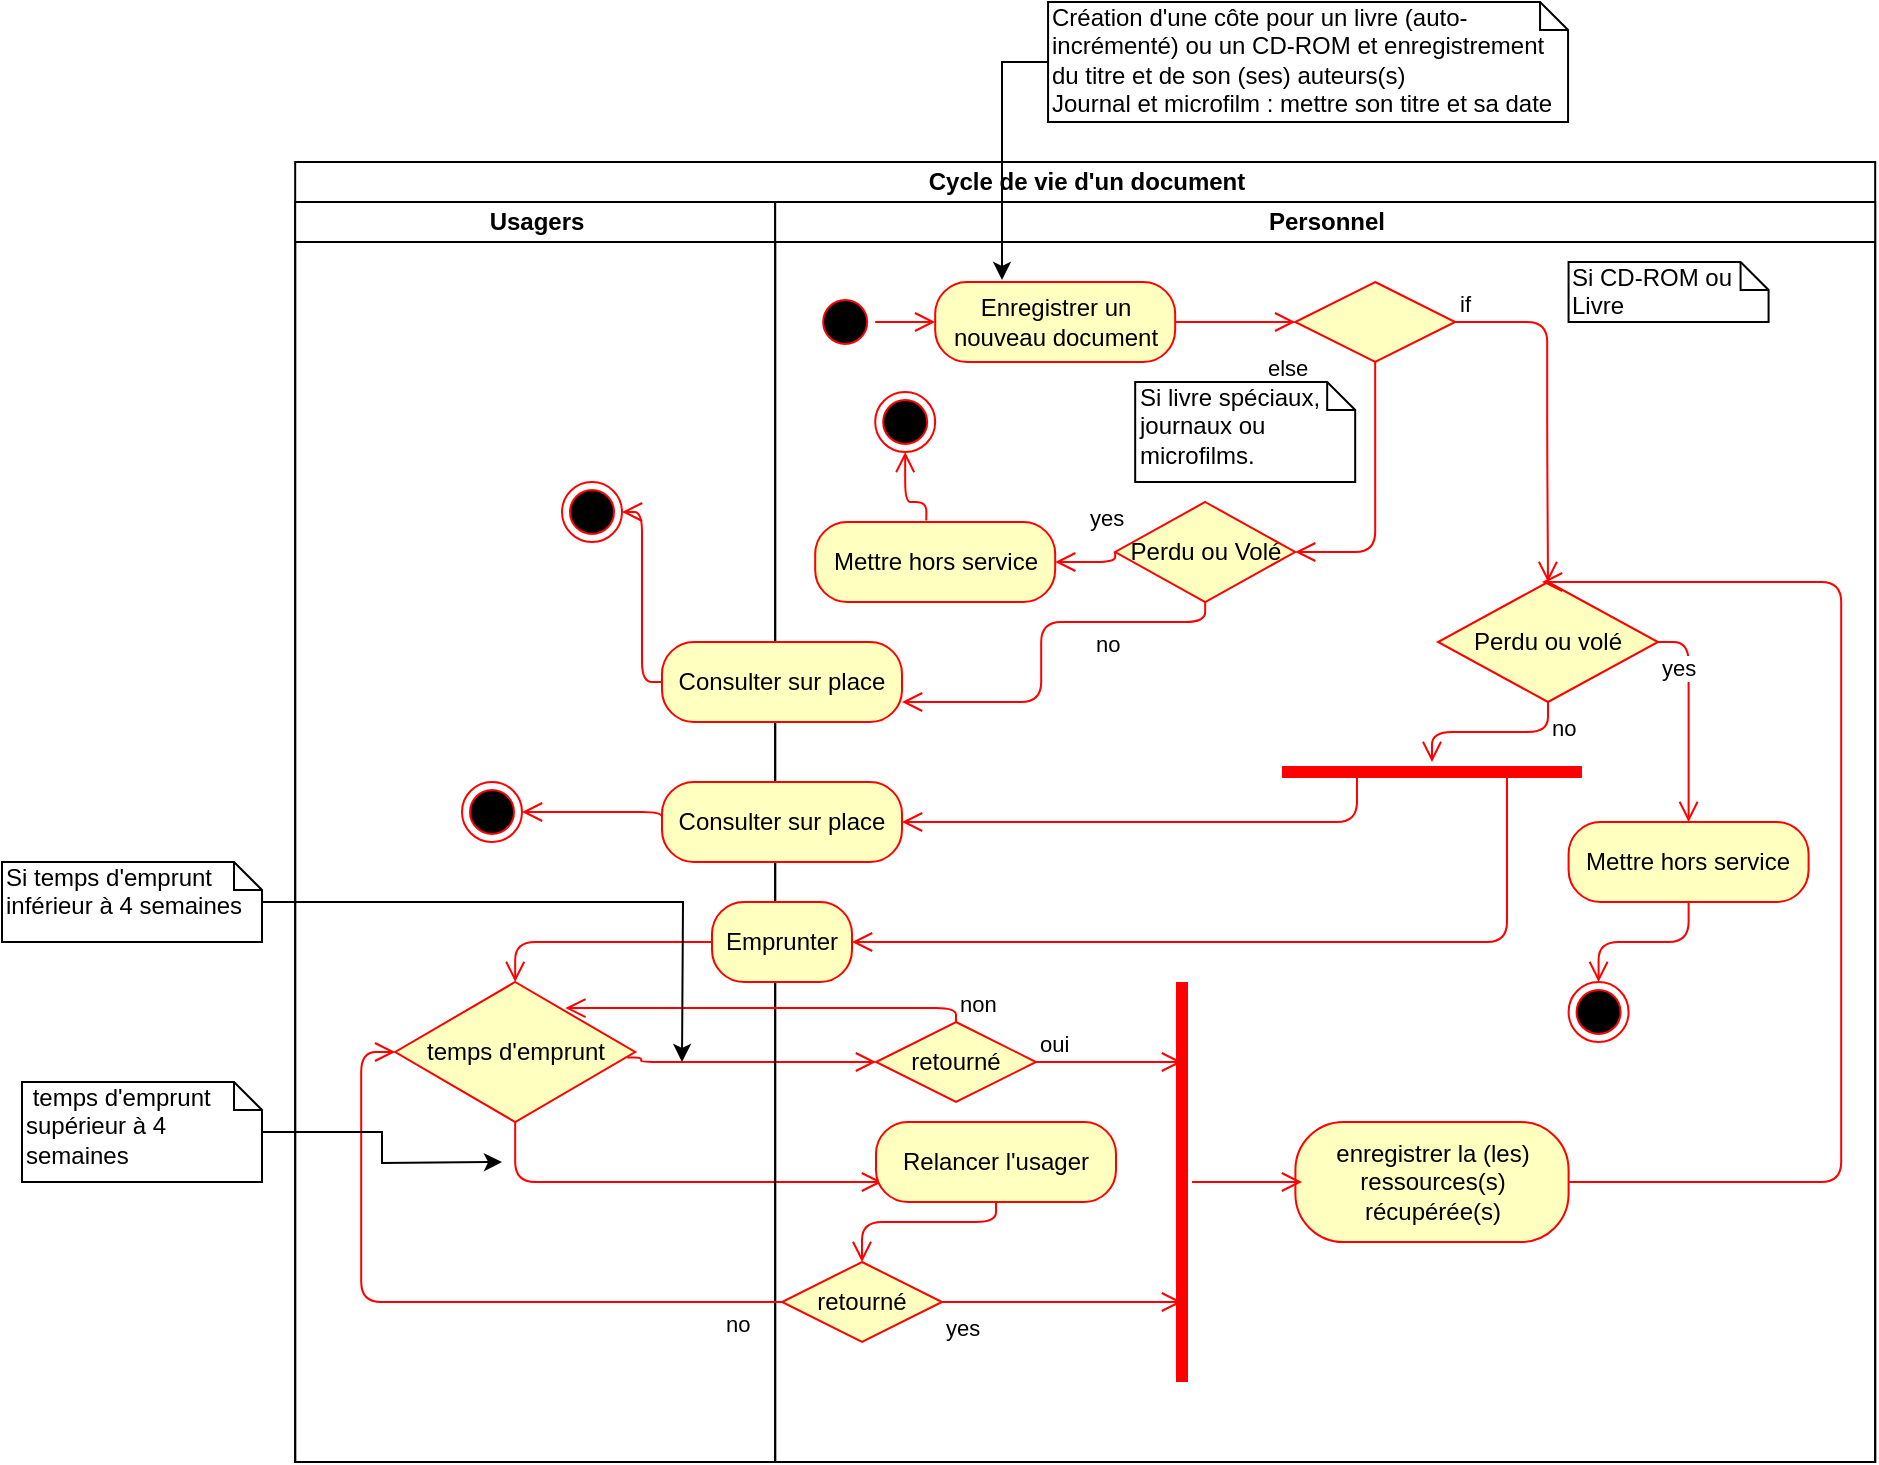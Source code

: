 <mxfile version="12.6.5" type="device"><diagram id="YmKgkY_71gBjahyqpmFD" name="Page-1"><mxGraphModel dx="1808" dy="567" grid="1" gridSize="10" guides="1" tooltips="1" connect="1" arrows="1" fold="1" page="1" pageScale="1" pageWidth="827" pageHeight="1169" math="0" shadow="0"><root><mxCell id="0"/><mxCell id="1" parent="0"/><mxCell id="Fu8c4u0lSfd9_oBBU-mz-1" value="Cycle de vie d'un document" style="swimlane;html=1;childLayout=stackLayout;resizeParent=1;resizeParentMax=0;startSize=20;" vertex="1" parent="1"><mxGeometry x="-93.41" y="90" width="790" height="650" as="geometry"/></mxCell><mxCell id="Fu8c4u0lSfd9_oBBU-mz-18" value="" style="edgeStyle=orthogonalEdgeStyle;html=1;verticalAlign=bottom;endArrow=open;endSize=8;strokeColor=#ff0000;entryX=0.5;entryY=0;entryDx=0;entryDy=0;" edge="1" source="Fu8c4u0lSfd9_oBBU-mz-17" parent="Fu8c4u0lSfd9_oBBU-mz-1" target="Fu8c4u0lSfd9_oBBU-mz-24"><mxGeometry relative="1" as="geometry"><mxPoint x="340" y="190" as="targetPoint"/></mxGeometry></mxCell><mxCell id="Fu8c4u0lSfd9_oBBU-mz-2" value="Usagers" style="swimlane;html=1;startSize=20;" vertex="1" parent="Fu8c4u0lSfd9_oBBU-mz-1"><mxGeometry y="20" width="240" height="630" as="geometry"/></mxCell><mxCell id="Fu8c4u0lSfd9_oBBU-mz-24" value="" style="ellipse;html=1;shape=endState;fillColor=#000000;strokeColor=#ff0000;direction=south;" vertex="1" parent="Fu8c4u0lSfd9_oBBU-mz-2"><mxGeometry x="133.41" y="140" width="30" height="30" as="geometry"/></mxCell><mxCell id="Fu8c4u0lSfd9_oBBU-mz-33" value="" style="ellipse;html=1;shape=endState;fillColor=#000000;strokeColor=#ff0000;" vertex="1" parent="Fu8c4u0lSfd9_oBBU-mz-2"><mxGeometry x="83.41" y="290" width="30" height="30" as="geometry"/></mxCell><mxCell id="Fu8c4u0lSfd9_oBBU-mz-53" value="temps d'emprunt" style="rhombus;whiteSpace=wrap;html=1;fillColor=#ffffc0;strokeColor=#ff0000;" vertex="1" parent="Fu8c4u0lSfd9_oBBU-mz-2"><mxGeometry x="50" y="390" width="120" height="70" as="geometry"/></mxCell><mxCell id="Fu8c4u0lSfd9_oBBU-mz-55" value="" style="edgeStyle=orthogonalEdgeStyle;html=1;align=left;verticalAlign=top;endArrow=open;endSize=8;strokeColor=#ff0000;exitX=0.5;exitY=1;exitDx=0;exitDy=0;" edge="1" source="Fu8c4u0lSfd9_oBBU-mz-53" parent="Fu8c4u0lSfd9_oBBU-mz-2"><mxGeometry x="-1" relative="1" as="geometry"><mxPoint x="293.41" y="490" as="targetPoint"/><Array as="points"><mxPoint x="110" y="490"/></Array></mxGeometry></mxCell><mxCell id="Fu8c4u0lSfd9_oBBU-mz-31" value="" style="edgeStyle=orthogonalEdgeStyle;html=1;verticalAlign=bottom;endArrow=open;endSize=8;strokeColor=#ff0000;exitX=0;exitY=0.5;exitDx=0;exitDy=0;entryX=0.5;entryY=0;entryDx=0;entryDy=0;" edge="1" source="Fu8c4u0lSfd9_oBBU-mz-30" parent="Fu8c4u0lSfd9_oBBU-mz-1" target="Fu8c4u0lSfd9_oBBU-mz-53"><mxGeometry relative="1" as="geometry"><mxPoint x="163.41" y="390" as="targetPoint"/><Array as="points"><mxPoint x="110" y="390"/></Array></mxGeometry></mxCell><mxCell id="Fu8c4u0lSfd9_oBBU-mz-54" value="" style="edgeStyle=orthogonalEdgeStyle;html=1;align=left;verticalAlign=bottom;endArrow=open;endSize=8;strokeColor=#ff0000;exitX=0.967;exitY=0.54;exitDx=0;exitDy=0;exitPerimeter=0;entryX=0;entryY=0.5;entryDx=0;entryDy=0;" edge="1" source="Fu8c4u0lSfd9_oBBU-mz-53" parent="Fu8c4u0lSfd9_oBBU-mz-1" target="Fu8c4u0lSfd9_oBBU-mz-65"><mxGeometry x="-1" relative="1" as="geometry"><mxPoint x="313.41" y="448" as="targetPoint"/><mxPoint x="173.41" y="440" as="sourcePoint"/><Array as="points"><mxPoint x="173" y="448"/><mxPoint x="173" y="450"/></Array></mxGeometry></mxCell><mxCell id="Fu8c4u0lSfd9_oBBU-mz-3" value="Personnel" style="swimlane;html=1;startSize=20;" vertex="1" parent="Fu8c4u0lSfd9_oBBU-mz-1"><mxGeometry x="240" y="20" width="550" height="630" as="geometry"/></mxCell><mxCell id="Fu8c4u0lSfd9_oBBU-mz-5" value="" style="ellipse;html=1;shape=startState;fillColor=#000000;strokeColor=#ff0000;" vertex="1" parent="Fu8c4u0lSfd9_oBBU-mz-3"><mxGeometry x="20" y="45" width="30" height="30" as="geometry"/></mxCell><mxCell id="Fu8c4u0lSfd9_oBBU-mz-6" value="" style="edgeStyle=orthogonalEdgeStyle;html=1;verticalAlign=bottom;endArrow=open;endSize=8;strokeColor=#ff0000;entryX=0;entryY=0.5;entryDx=0;entryDy=0;" edge="1" source="Fu8c4u0lSfd9_oBBU-mz-5" parent="Fu8c4u0lSfd9_oBBU-mz-3" target="Fu8c4u0lSfd9_oBBU-mz-7"><mxGeometry relative="1" as="geometry"><mxPoint x="35" y="120" as="targetPoint"/></mxGeometry></mxCell><mxCell id="Fu8c4u0lSfd9_oBBU-mz-7" value="Enregistrer un nouveau document" style="rounded=1;whiteSpace=wrap;html=1;arcSize=40;fontColor=#000000;fillColor=#ffffc0;strokeColor=#ff0000;" vertex="1" parent="Fu8c4u0lSfd9_oBBU-mz-3"><mxGeometry x="80" y="40" width="120" height="40" as="geometry"/></mxCell><mxCell id="Fu8c4u0lSfd9_oBBU-mz-8" value="" style="edgeStyle=orthogonalEdgeStyle;html=1;verticalAlign=bottom;endArrow=open;endSize=8;strokeColor=#ff0000;exitX=1;exitY=0.5;exitDx=0;exitDy=0;" edge="1" source="Fu8c4u0lSfd9_oBBU-mz-7" parent="Fu8c4u0lSfd9_oBBU-mz-3"><mxGeometry relative="1" as="geometry"><mxPoint x="260" y="60" as="targetPoint"/><Array as="points"><mxPoint x="220" y="60"/><mxPoint x="220" y="60"/></Array></mxGeometry></mxCell><mxCell id="Fu8c4u0lSfd9_oBBU-mz-9" value="" style="rhombus;whiteSpace=wrap;html=1;fillColor=#ffffc0;strokeColor=#ff0000;" vertex="1" parent="Fu8c4u0lSfd9_oBBU-mz-3"><mxGeometry x="260" y="40" width="80" height="40" as="geometry"/></mxCell><mxCell id="Fu8c4u0lSfd9_oBBU-mz-10" value="if" style="edgeStyle=orthogonalEdgeStyle;html=1;align=left;verticalAlign=bottom;endArrow=open;endSize=8;strokeColor=#ff0000;exitX=1;exitY=0.5;exitDx=0;exitDy=0;entryX=0.5;entryY=0;entryDx=0;entryDy=0;" edge="1" source="Fu8c4u0lSfd9_oBBU-mz-9" parent="Fu8c4u0lSfd9_oBBU-mz-3" target="Fu8c4u0lSfd9_oBBU-mz-43"><mxGeometry x="-1" relative="1" as="geometry"><mxPoint x="380" y="120" as="targetPoint"/><mxPoint x="350" y="60" as="sourcePoint"/><Array as="points"><mxPoint x="386" y="60"/><mxPoint x="386" y="120"/></Array></mxGeometry></mxCell><mxCell id="Fu8c4u0lSfd9_oBBU-mz-11" value="else" style="edgeStyle=orthogonalEdgeStyle;html=1;align=left;verticalAlign=top;endArrow=open;endSize=8;strokeColor=#ff0000;exitX=0.5;exitY=1;exitDx=0;exitDy=0;entryX=1;entryY=0.5;entryDx=0;entryDy=0;" edge="1" source="Fu8c4u0lSfd9_oBBU-mz-9" parent="Fu8c4u0lSfd9_oBBU-mz-3" target="Fu8c4u0lSfd9_oBBU-mz-37"><mxGeometry x="1" y="-106" relative="1" as="geometry"><mxPoint x="180" y="120" as="targetPoint"/><Array as="points"><mxPoint x="300" y="175"/></Array><mxPoint x="-16" y="1" as="offset"/></mxGeometry></mxCell><mxCell id="Fu8c4u0lSfd9_oBBU-mz-16" value="Si livre spéciaux, journaux ou microfilms." style="shape=note;whiteSpace=wrap;html=1;size=14;verticalAlign=top;align=left;spacingTop=-6;" vertex="1" parent="Fu8c4u0lSfd9_oBBU-mz-3"><mxGeometry x="180" y="90" width="110" height="50" as="geometry"/></mxCell><mxCell id="Fu8c4u0lSfd9_oBBU-mz-17" value="Consulter sur place" style="rounded=1;whiteSpace=wrap;html=1;arcSize=40;fontColor=#000000;fillColor=#ffffc0;strokeColor=#ff0000;" vertex="1" parent="Fu8c4u0lSfd9_oBBU-mz-3"><mxGeometry x="-56.59" y="220" width="120" height="40" as="geometry"/></mxCell><mxCell id="Fu8c4u0lSfd9_oBBU-mz-23" value="Si CD-ROM ou Livre" style="shape=note;whiteSpace=wrap;html=1;size=14;verticalAlign=top;align=left;spacingTop=-6;" vertex="1" parent="Fu8c4u0lSfd9_oBBU-mz-3"><mxGeometry x="396.7" y="30" width="100" height="30" as="geometry"/></mxCell><mxCell id="Fu8c4u0lSfd9_oBBU-mz-25" value="" style="shape=line;html=1;strokeWidth=6;strokeColor=#ff0000;" vertex="1" parent="Fu8c4u0lSfd9_oBBU-mz-3"><mxGeometry x="253.4" y="280" width="150" height="10" as="geometry"/></mxCell><mxCell id="Fu8c4u0lSfd9_oBBU-mz-26" value="" style="edgeStyle=orthogonalEdgeStyle;html=1;verticalAlign=bottom;endArrow=open;endSize=8;strokeColor=#ff0000;exitX=0.75;exitY=0.5;exitDx=0;exitDy=0;exitPerimeter=0;entryX=1;entryY=0.5;entryDx=0;entryDy=0;" edge="1" source="Fu8c4u0lSfd9_oBBU-mz-25" parent="Fu8c4u0lSfd9_oBBU-mz-3" target="Fu8c4u0lSfd9_oBBU-mz-30"><mxGeometry relative="1" as="geometry"><mxPoint x="348.41" y="277.52" as="targetPoint"/><mxPoint x="348.91" y="212.52" as="sourcePoint"/><Array as="points"><mxPoint x="366" y="370"/></Array></mxGeometry></mxCell><mxCell id="Fu8c4u0lSfd9_oBBU-mz-37" value="Perdu ou Volé" style="rhombus;whiteSpace=wrap;html=1;fillColor=#ffffc0;strokeColor=#ff0000;" vertex="1" parent="Fu8c4u0lSfd9_oBBU-mz-3"><mxGeometry x="170" y="150" width="90" height="50" as="geometry"/></mxCell><mxCell id="Fu8c4u0lSfd9_oBBU-mz-38" value="no" style="edgeStyle=orthogonalEdgeStyle;html=1;align=left;verticalAlign=bottom;endArrow=open;endSize=8;strokeColor=#ff0000;exitX=0.5;exitY=1;exitDx=0;exitDy=0;entryX=1;entryY=0.75;entryDx=0;entryDy=0;" edge="1" source="Fu8c4u0lSfd9_oBBU-mz-37" parent="Fu8c4u0lSfd9_oBBU-mz-3" target="Fu8c4u0lSfd9_oBBU-mz-17"><mxGeometry x="-0.333" y="20" relative="1" as="geometry"><mxPoint x="120" y="220" as="targetPoint"/><Array as="points"><mxPoint x="215" y="210"/><mxPoint x="133" y="210"/><mxPoint x="133" y="250"/></Array><mxPoint as="offset"/></mxGeometry></mxCell><mxCell id="Fu8c4u0lSfd9_oBBU-mz-40" value="" style="ellipse;html=1;shape=endState;fillColor=#000000;strokeColor=#ff0000;" vertex="1" parent="Fu8c4u0lSfd9_oBBU-mz-3"><mxGeometry x="50" y="95" width="30" height="30" as="geometry"/></mxCell><mxCell id="Fu8c4u0lSfd9_oBBU-mz-43" value="Perdu ou volé" style="rhombus;whiteSpace=wrap;html=1;fillColor=#ffffc0;strokeColor=#ff0000;" vertex="1" parent="Fu8c4u0lSfd9_oBBU-mz-3"><mxGeometry x="331.41" y="190" width="110" height="60" as="geometry"/></mxCell><mxCell id="Fu8c4u0lSfd9_oBBU-mz-45" value="no" style="edgeStyle=orthogonalEdgeStyle;html=1;align=left;verticalAlign=top;endArrow=open;endSize=8;strokeColor=#ff0000;" edge="1" source="Fu8c4u0lSfd9_oBBU-mz-43" parent="Fu8c4u0lSfd9_oBBU-mz-3" target="Fu8c4u0lSfd9_oBBU-mz-25"><mxGeometry x="-1" relative="1" as="geometry"><mxPoint x="380" y="210" as="targetPoint"/></mxGeometry></mxCell><mxCell id="Fu8c4u0lSfd9_oBBU-mz-46" value="" style="ellipse;html=1;shape=endState;fillColor=#000000;strokeColor=#ff0000;" vertex="1" parent="Fu8c4u0lSfd9_oBBU-mz-3"><mxGeometry x="396.7" y="390" width="30" height="30" as="geometry"/></mxCell><mxCell id="Fu8c4u0lSfd9_oBBU-mz-48" value="Mettre hors service" style="rounded=1;whiteSpace=wrap;html=1;arcSize=40;fontColor=#000000;fillColor=#ffffc0;strokeColor=#ff0000;" vertex="1" parent="Fu8c4u0lSfd9_oBBU-mz-3"><mxGeometry x="20" y="160.0" width="120" height="40" as="geometry"/></mxCell><mxCell id="Fu8c4u0lSfd9_oBBU-mz-39" value="yes" style="edgeStyle=orthogonalEdgeStyle;html=1;align=left;verticalAlign=top;endArrow=open;endSize=8;strokeColor=#ff0000;exitX=0;exitY=0.5;exitDx=0;exitDy=0;entryX=1;entryY=0.5;entryDx=0;entryDy=0;" edge="1" source="Fu8c4u0lSfd9_oBBU-mz-37" parent="Fu8c4u0lSfd9_oBBU-mz-3" target="Fu8c4u0lSfd9_oBBU-mz-48"><mxGeometry x="0.143" y="-35" relative="1" as="geometry"><mxPoint x="140" y="185" as="targetPoint"/><Array as="points"><mxPoint x="170" y="180"/></Array><mxPoint as="offset"/></mxGeometry></mxCell><mxCell id="Fu8c4u0lSfd9_oBBU-mz-49" value="" style="edgeStyle=orthogonalEdgeStyle;html=1;align=left;verticalAlign=top;endArrow=open;endSize=8;strokeColor=#ff0000;exitX=0.463;exitY=-0.02;exitDx=0;exitDy=0;entryX=0.5;entryY=1;entryDx=0;entryDy=0;exitPerimeter=0;" edge="1" parent="Fu8c4u0lSfd9_oBBU-mz-3" source="Fu8c4u0lSfd9_oBBU-mz-48" target="Fu8c4u0lSfd9_oBBU-mz-40"><mxGeometry x="0.143" y="-35" relative="1" as="geometry"><mxPoint x="150" y="190.0" as="targetPoint"/><mxPoint x="180" y="185.0" as="sourcePoint"/><Array as="points"><mxPoint x="76" y="150"/><mxPoint x="65" y="150"/></Array><mxPoint as="offset"/></mxGeometry></mxCell><mxCell id="Fu8c4u0lSfd9_oBBU-mz-50" value="Mettre hors service" style="rounded=1;whiteSpace=wrap;html=1;arcSize=40;fontColor=#000000;fillColor=#ffffc0;strokeColor=#ff0000;" vertex="1" parent="Fu8c4u0lSfd9_oBBU-mz-3"><mxGeometry x="396.7" y="310" width="120" height="40" as="geometry"/></mxCell><mxCell id="Fu8c4u0lSfd9_oBBU-mz-51" value="" style="edgeStyle=orthogonalEdgeStyle;html=1;verticalAlign=bottom;endArrow=open;endSize=8;strokeColor=#ff0000;entryX=0.5;entryY=0;entryDx=0;entryDy=0;" edge="1" source="Fu8c4u0lSfd9_oBBU-mz-50" parent="Fu8c4u0lSfd9_oBBU-mz-3" target="Fu8c4u0lSfd9_oBBU-mz-46"><mxGeometry relative="1" as="geometry"><mxPoint x="585" y="100.0" as="targetPoint"/></mxGeometry></mxCell><mxCell id="Fu8c4u0lSfd9_oBBU-mz-30" value="Emprunter" style="rounded=1;whiteSpace=wrap;html=1;arcSize=40;fontColor=#000000;fillColor=#ffffc0;strokeColor=#ff0000;" vertex="1" parent="Fu8c4u0lSfd9_oBBU-mz-3"><mxGeometry x="-31.59" y="350" width="70" height="40" as="geometry"/></mxCell><mxCell id="Fu8c4u0lSfd9_oBBU-mz-58" value="Relancer l'usager" style="rounded=1;whiteSpace=wrap;html=1;arcSize=40;fontColor=#000000;fillColor=#ffffc0;strokeColor=#ff0000;" vertex="1" parent="Fu8c4u0lSfd9_oBBU-mz-3"><mxGeometry x="50.41" y="460" width="120" height="40" as="geometry"/></mxCell><mxCell id="Fu8c4u0lSfd9_oBBU-mz-60" value="retourné" style="rhombus;whiteSpace=wrap;html=1;fillColor=#ffffc0;strokeColor=#ff0000;" vertex="1" parent="Fu8c4u0lSfd9_oBBU-mz-3"><mxGeometry x="3.41" y="530" width="80" height="40" as="geometry"/></mxCell><mxCell id="Fu8c4u0lSfd9_oBBU-mz-61" value="no" style="edgeStyle=orthogonalEdgeStyle;html=1;align=left;verticalAlign=bottom;endArrow=open;endSize=8;strokeColor=#ff0000;entryX=0;entryY=0.5;entryDx=0;entryDy=0;" edge="1" parent="Fu8c4u0lSfd9_oBBU-mz-3" target="Fu8c4u0lSfd9_oBBU-mz-53"><mxGeometry x="-0.83" y="20" relative="1" as="geometry"><mxPoint x="183.41" y="550" as="targetPoint"/><mxPoint x="3.41" y="550" as="sourcePoint"/><Array as="points"><mxPoint x="-207" y="550"/><mxPoint x="-207" y="425"/></Array><mxPoint as="offset"/></mxGeometry></mxCell><mxCell id="Fu8c4u0lSfd9_oBBU-mz-62" value="yes" style="edgeStyle=orthogonalEdgeStyle;html=1;align=left;verticalAlign=top;endArrow=open;endSize=8;strokeColor=#ff0000;exitX=1;exitY=0.5;exitDx=0;exitDy=0;" edge="1" source="Fu8c4u0lSfd9_oBBU-mz-60" parent="Fu8c4u0lSfd9_oBBU-mz-3"><mxGeometry x="-1" relative="1" as="geometry"><mxPoint x="203.41" y="550" as="targetPoint"/><Array as="points"><mxPoint x="103" y="550"/><mxPoint x="103" y="550"/></Array></mxGeometry></mxCell><mxCell id="Fu8c4u0lSfd9_oBBU-mz-59" value="" style="edgeStyle=orthogonalEdgeStyle;html=1;verticalAlign=bottom;endArrow=open;endSize=8;strokeColor=#ff0000;entryX=0.5;entryY=0;entryDx=0;entryDy=0;exitX=0.5;exitY=1;exitDx=0;exitDy=0;" edge="1" source="Fu8c4u0lSfd9_oBBU-mz-58" parent="Fu8c4u0lSfd9_oBBU-mz-3" target="Fu8c4u0lSfd9_oBBU-mz-60"><mxGeometry relative="1" as="geometry"><mxPoint x="110.41" y="560" as="targetPoint"/><mxPoint x="-106.59" y="540" as="sourcePoint"/><Array as="points"><mxPoint x="110" y="510"/><mxPoint x="43" y="510"/></Array></mxGeometry></mxCell><mxCell id="Fu8c4u0lSfd9_oBBU-mz-65" value="retourné" style="rhombus;whiteSpace=wrap;html=1;fillColor=#ffffc0;strokeColor=#ff0000;" vertex="1" parent="Fu8c4u0lSfd9_oBBU-mz-3"><mxGeometry x="50.41" y="410" width="80" height="40" as="geometry"/></mxCell><mxCell id="Fu8c4u0lSfd9_oBBU-mz-66" value="oui" style="edgeStyle=orthogonalEdgeStyle;html=1;align=left;verticalAlign=bottom;endArrow=open;endSize=8;strokeColor=#ff0000;" edge="1" source="Fu8c4u0lSfd9_oBBU-mz-65" parent="Fu8c4u0lSfd9_oBBU-mz-3"><mxGeometry x="-1" relative="1" as="geometry"><mxPoint x="203.41" y="430" as="targetPoint"/><Array as="points"><mxPoint x="163" y="430"/><mxPoint x="163" y="430"/></Array></mxGeometry></mxCell><mxCell id="Fu8c4u0lSfd9_oBBU-mz-77" value="enregistrer la (les) ressources(s) récupérée(s)" style="rounded=1;whiteSpace=wrap;html=1;arcSize=40;fontColor=#000000;fillColor=#ffffc0;strokeColor=#ff0000;" vertex="1" parent="Fu8c4u0lSfd9_oBBU-mz-3"><mxGeometry x="260.11" y="460" width="136.59" height="60" as="geometry"/></mxCell><mxCell id="Fu8c4u0lSfd9_oBBU-mz-78" value="" style="edgeStyle=orthogonalEdgeStyle;html=1;verticalAlign=bottom;endArrow=open;endSize=8;strokeColor=#ff0000;exitX=1;exitY=0.5;exitDx=0;exitDy=0;" edge="1" source="Fu8c4u0lSfd9_oBBU-mz-77" parent="Fu8c4u0lSfd9_oBBU-mz-3"><mxGeometry relative="1" as="geometry"><mxPoint x="383.41" y="190" as="targetPoint"/><Array as="points"><mxPoint x="533" y="490"/><mxPoint x="533" y="190"/></Array></mxGeometry></mxCell><mxCell id="Fu8c4u0lSfd9_oBBU-mz-79" value="" style="shape=line;html=1;strokeWidth=6;strokeColor=#ff0000;rotation=-90;" vertex="1" parent="Fu8c4u0lSfd9_oBBU-mz-3"><mxGeometry x="103.41" y="485" width="200" height="10" as="geometry"/></mxCell><mxCell id="Fu8c4u0lSfd9_oBBU-mz-80" value="" style="edgeStyle=orthogonalEdgeStyle;html=1;verticalAlign=bottom;endArrow=open;endSize=8;strokeColor=#ff0000;" edge="1" source="Fu8c4u0lSfd9_oBBU-mz-79" parent="Fu8c4u0lSfd9_oBBU-mz-3"><mxGeometry relative="1" as="geometry"><mxPoint x="263.41" y="490" as="targetPoint"/><Array as="points"><mxPoint x="223" y="490"/><mxPoint x="223" y="490"/></Array></mxGeometry></mxCell><mxCell id="Fu8c4u0lSfd9_oBBU-mz-52" value="yes" style="edgeStyle=orthogonalEdgeStyle;html=1;align=left;verticalAlign=top;endArrow=open;endSize=8;strokeColor=#ff0000;exitX=1;exitY=0.5;exitDx=0;exitDy=0;" edge="1" parent="Fu8c4u0lSfd9_oBBU-mz-3" source="Fu8c4u0lSfd9_oBBU-mz-43" target="Fu8c4u0lSfd9_oBBU-mz-50"><mxGeometry x="-1" relative="1" as="geometry"><mxPoint x="338.444" y="220.0" as="targetPoint"/><mxPoint x="443.41" y="150" as="sourcePoint"/></mxGeometry></mxCell><mxCell id="Fu8c4u0lSfd9_oBBU-mz-84" value="non" style="edgeStyle=orthogonalEdgeStyle;html=1;align=left;verticalAlign=bottom;endArrow=open;endSize=8;strokeColor=#ff0000;exitX=0.5;exitY=0;exitDx=0;exitDy=0;entryX=0.709;entryY=0.186;entryDx=0;entryDy=0;entryPerimeter=0;" edge="1" parent="Fu8c4u0lSfd9_oBBU-mz-1" source="Fu8c4u0lSfd9_oBBU-mz-65" target="Fu8c4u0lSfd9_oBBU-mz-53"><mxGeometry x="-1" relative="1" as="geometry"><mxPoint x="453.41" y="460" as="targetPoint"/><mxPoint x="380.341" y="459.966" as="sourcePoint"/><Array as="points"><mxPoint x="330" y="423"/></Array></mxGeometry></mxCell><mxCell id="Fu8c4u0lSfd9_oBBU-mz-15" value="" style="edgeStyle=orthogonalEdgeStyle;rounded=0;orthogonalLoop=1;jettySize=auto;html=1;" edge="1" parent="1" source="Fu8c4u0lSfd9_oBBU-mz-13"><mxGeometry relative="1" as="geometry"><mxPoint x="260" y="149" as="targetPoint"/><Array as="points"><mxPoint x="260" y="40"/><mxPoint x="260" y="149"/></Array></mxGeometry></mxCell><mxCell id="Fu8c4u0lSfd9_oBBU-mz-13" value="Création d'une côte pour un livre (auto-incrémenté) ou un CD-ROM et enregistrement du titre et de son (ses) auteurs(s)&lt;br&gt;Journal et microfilm : mettre son titre et sa date" style="shape=note;whiteSpace=wrap;html=1;size=14;verticalAlign=top;align=left;spacingTop=-6;" vertex="1" parent="1"><mxGeometry x="283.03" y="10" width="260" height="60" as="geometry"/></mxCell><mxCell id="Fu8c4u0lSfd9_oBBU-mz-32" value="Consulter sur place" style="rounded=1;whiteSpace=wrap;html=1;arcSize=40;fontColor=#000000;fillColor=#ffffc0;strokeColor=#ff0000;" vertex="1" parent="1"><mxGeometry x="90.0" y="400" width="120" height="40" as="geometry"/></mxCell><mxCell id="Fu8c4u0lSfd9_oBBU-mz-29" value="" style="edgeStyle=orthogonalEdgeStyle;html=1;verticalAlign=bottom;endArrow=open;endSize=8;strokeColor=#ff0000;entryX=1;entryY=0.5;entryDx=0;entryDy=0;exitX=0.25;exitY=0.5;exitDx=0;exitDy=0;exitPerimeter=0;" edge="1" parent="1" source="Fu8c4u0lSfd9_oBBU-mz-25" target="Fu8c4u0lSfd9_oBBU-mz-32"><mxGeometry relative="1" as="geometry"><mxPoint x="568" y="387.52" as="targetPoint"/><mxPoint x="500" y="360" as="sourcePoint"/><Array as="points"><mxPoint x="438" y="420"/></Array></mxGeometry></mxCell><mxCell id="Fu8c4u0lSfd9_oBBU-mz-36" value="" style="edgeStyle=orthogonalEdgeStyle;html=1;verticalAlign=bottom;endArrow=open;endSize=8;strokeColor=#ff0000;exitX=0;exitY=0.5;exitDx=0;exitDy=0;entryX=1;entryY=0.5;entryDx=0;entryDy=0;" edge="1" parent="1" source="Fu8c4u0lSfd9_oBBU-mz-32" target="Fu8c4u0lSfd9_oBBU-mz-33"><mxGeometry relative="1" as="geometry"><mxPoint x="673" y="347.52" as="targetPoint"/><mxPoint x="575.55" y="333.97" as="sourcePoint"/><Array as="points"><mxPoint x="90" y="415"/></Array></mxGeometry></mxCell><mxCell id="Fu8c4u0lSfd9_oBBU-mz-64" value="" style="edgeStyle=orthogonalEdgeStyle;rounded=0;orthogonalLoop=1;jettySize=auto;html=1;" edge="1" parent="1" source="Fu8c4u0lSfd9_oBBU-mz-56"><mxGeometry relative="1" as="geometry"><mxPoint x="10" y="590" as="targetPoint"/></mxGeometry></mxCell><mxCell id="Fu8c4u0lSfd9_oBBU-mz-56" value="&amp;nbsp;temps d'emprunt supérieur à 4 semaines&amp;nbsp;" style="shape=note;whiteSpace=wrap;html=1;size=14;verticalAlign=top;align=left;spacingTop=-6;" vertex="1" parent="1"><mxGeometry x="-230" y="550" width="120" height="50" as="geometry"/></mxCell><mxCell id="Fu8c4u0lSfd9_oBBU-mz-76" value="" style="edgeStyle=orthogonalEdgeStyle;rounded=0;orthogonalLoop=1;jettySize=auto;html=1;" edge="1" parent="1" source="Fu8c4u0lSfd9_oBBU-mz-74"><mxGeometry relative="1" as="geometry"><mxPoint x="100" y="540" as="targetPoint"/></mxGeometry></mxCell><mxCell id="Fu8c4u0lSfd9_oBBU-mz-74" value="Si temps d'emprunt inférieur à 4 semaines" style="shape=note;whiteSpace=wrap;html=1;size=14;verticalAlign=top;align=left;spacingTop=-6;" vertex="1" parent="1"><mxGeometry x="-240" y="440" width="130" height="40" as="geometry"/></mxCell></root></mxGraphModel></diagram></mxfile>